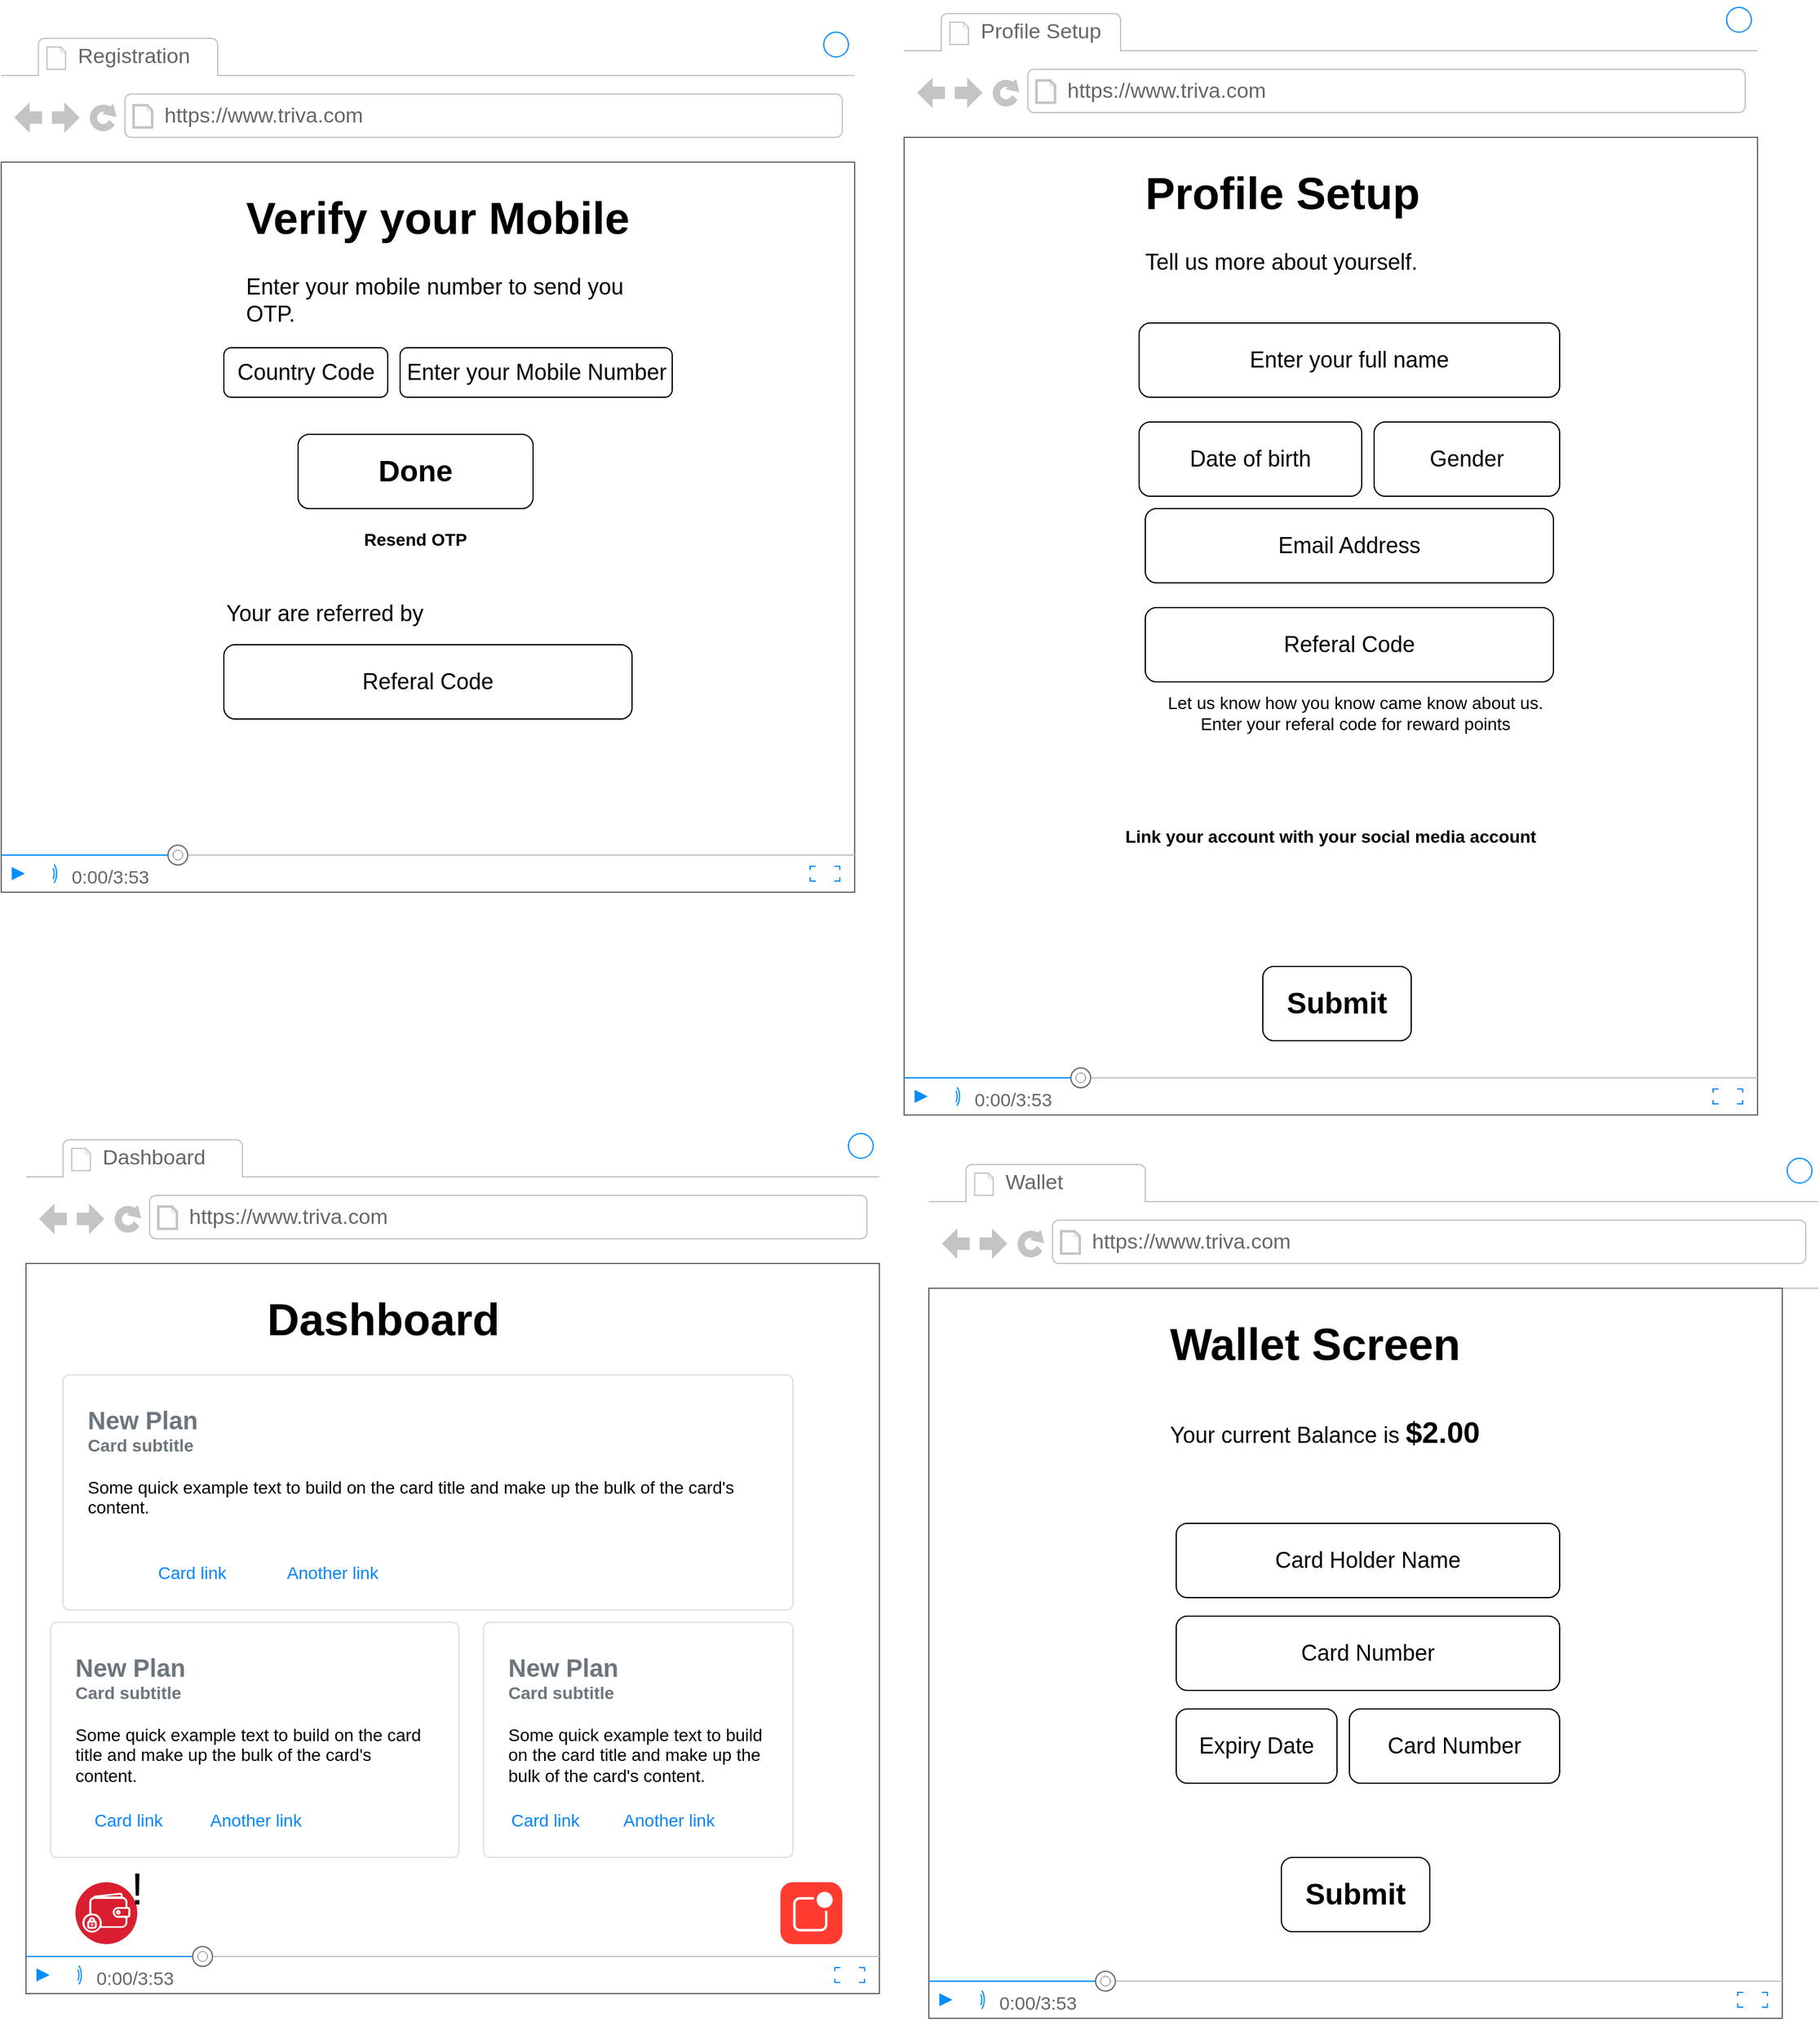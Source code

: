 <mxfile version="16.4.7" type="github">
  <diagram id="piDafpqhtRUU5qUU-vj8" name="Page-1">
    <mxGraphModel dx="1633" dy="1859" grid="1" gridSize="10" guides="1" tooltips="1" connect="1" arrows="1" fold="1" page="1" pageScale="1" pageWidth="827" pageHeight="1169" math="0" shadow="0">
      <root>
        <mxCell id="0" />
        <mxCell id="1" parent="0" />
        <mxCell id="8962rQQDY3VNNf6We3Pp-1" value="" style="strokeWidth=1;shadow=0;dashed=0;align=center;html=1;shape=mxgraph.mockup.containers.browserWindow;rSize=0;strokeColor2=#008cff;strokeColor3=#c4c4c4;mainText=,;recursiveResize=0;strokeColor=#FFFFFF;fontColor=#FFFFFF;" parent="1" vertex="1">
          <mxGeometry x="30" y="-290" width="690" height="700" as="geometry" />
        </mxCell>
        <mxCell id="8962rQQDY3VNNf6We3Pp-2" value="Registration" style="strokeWidth=1;shadow=0;dashed=0;align=center;html=1;shape=mxgraph.mockup.containers.anchor;fontSize=17;fontColor=#666666;align=left;" parent="8962rQQDY3VNNf6We3Pp-1" vertex="1">
          <mxGeometry x="60" y="12" width="110" height="26" as="geometry" />
        </mxCell>
        <mxCell id="8962rQQDY3VNNf6We3Pp-3" value="https://www.triva.com" style="strokeWidth=1;shadow=0;dashed=0;align=center;html=1;shape=mxgraph.mockup.containers.anchor;rSize=0;fontSize=17;fontColor=#666666;align=left;" parent="8962rQQDY3VNNf6We3Pp-1" vertex="1">
          <mxGeometry x="130" y="60" width="250" height="26" as="geometry" />
        </mxCell>
        <mxCell id="8962rQQDY3VNNf6We3Pp-4" value="" style="verticalLabelPosition=bottom;shadow=0;dashed=0;align=center;html=1;verticalAlign=top;strokeWidth=1;shape=mxgraph.mockup.containers.videoPlayer;strokeColor=#666666;strokeColor2=#008cff;strokeColor3=#c4c4c4;textColor=#666666;fillColor2=#008cff;barHeight=30;barPos=20;" parent="8962rQQDY3VNNf6We3Pp-1" vertex="1">
          <mxGeometry y="110" width="690" height="590" as="geometry" />
        </mxCell>
        <mxCell id="rX01KyGm1Qf1U-KcWeF4-1" value="&lt;font style=&quot;font-size: 18px&quot;&gt;Enter your Mobile Number&lt;/font&gt;" style="rounded=1;whiteSpace=wrap;html=1;" parent="8962rQQDY3VNNf6We3Pp-1" vertex="1">
          <mxGeometry x="322.5" y="260" width="220" height="40" as="geometry" />
        </mxCell>
        <mxCell id="rX01KyGm1Qf1U-KcWeF4-3" value="&lt;h1&gt;Verify your Mobile&lt;/h1&gt;&lt;p&gt;Enter your mobile number to send you OTP.&lt;/p&gt;" style="text;html=1;strokeColor=none;fillColor=none;spacing=5;spacingTop=-20;whiteSpace=wrap;overflow=hidden;rounded=0;fontSize=18;" parent="8962rQQDY3VNNf6We3Pp-1" vertex="1">
          <mxGeometry x="192.5" y="120" width="350" height="130" as="geometry" />
        </mxCell>
        <mxCell id="rX01KyGm1Qf1U-KcWeF4-4" value="&lt;span style=&quot;font-size: 24px&quot;&gt;&lt;b&gt;Done&lt;/b&gt;&lt;/span&gt;" style="rounded=1;whiteSpace=wrap;html=1;fontSize=18;" parent="8962rQQDY3VNNf6We3Pp-1" vertex="1">
          <mxGeometry x="240" y="330" width="190" height="60" as="geometry" />
        </mxCell>
        <mxCell id="6Xm53kU04oqy3b9dKunh-1" value="&lt;font style=&quot;font-size: 18px&quot;&gt;Country Code&lt;/font&gt;" style="rounded=1;whiteSpace=wrap;html=1;" vertex="1" parent="8962rQQDY3VNNf6We3Pp-1">
          <mxGeometry x="180" y="260" width="132.5" height="40" as="geometry" />
        </mxCell>
        <mxCell id="6Xm53kU04oqy3b9dKunh-2" value="&lt;b&gt;&lt;font style=&quot;font-size: 14px&quot;&gt;Resend OTP&lt;/font&gt;&lt;/b&gt;" style="text;html=1;strokeColor=none;fillColor=none;align=center;verticalAlign=middle;whiteSpace=wrap;rounded=0;" vertex="1" parent="8962rQQDY3VNNf6We3Pp-1">
          <mxGeometry x="266.25" y="400" width="137.5" height="30" as="geometry" />
        </mxCell>
        <mxCell id="6Xm53kU04oqy3b9dKunh-5" value="&lt;span style=&quot;font-size: 18px&quot;&gt;Referal Code&lt;/span&gt;" style="rounded=1;whiteSpace=wrap;html=1;" vertex="1" parent="8962rQQDY3VNNf6We3Pp-1">
          <mxGeometry x="180" y="500" width="330" height="60" as="geometry" />
        </mxCell>
        <mxCell id="6Xm53kU04oqy3b9dKunh-6" value="&lt;font style=&quot;font-size: 18px&quot;&gt;Your are referred by&lt;/font&gt;" style="text;html=1;strokeColor=none;fillColor=none;align=left;verticalAlign=middle;whiteSpace=wrap;rounded=0;fontSize=14;" vertex="1" parent="8962rQQDY3VNNf6We3Pp-1">
          <mxGeometry x="180" y="450" width="340" height="50" as="geometry" />
        </mxCell>
        <mxCell id="rX01KyGm1Qf1U-KcWeF4-5" value="" style="strokeWidth=1;shadow=0;dashed=0;align=center;html=1;shape=mxgraph.mockup.containers.browserWindow;rSize=0;strokeColor2=#008cff;strokeColor3=#c4c4c4;mainText=,;recursiveResize=0;strokeColor=#FFFFFF;fontColor=#FFFFFF;" parent="1" vertex="1">
          <mxGeometry x="760" y="-310" width="690" height="900" as="geometry" />
        </mxCell>
        <mxCell id="rX01KyGm1Qf1U-KcWeF4-6" value="Profile Setup" style="strokeWidth=1;shadow=0;dashed=0;align=center;html=1;shape=mxgraph.mockup.containers.anchor;fontSize=17;fontColor=#666666;align=left;" parent="rX01KyGm1Qf1U-KcWeF4-5" vertex="1">
          <mxGeometry x="60" y="12" width="110" height="26" as="geometry" />
        </mxCell>
        <mxCell id="rX01KyGm1Qf1U-KcWeF4-7" value="https://www.triva.com" style="strokeWidth=1;shadow=0;dashed=0;align=center;html=1;shape=mxgraph.mockup.containers.anchor;rSize=0;fontSize=17;fontColor=#666666;align=left;" parent="rX01KyGm1Qf1U-KcWeF4-5" vertex="1">
          <mxGeometry x="130" y="60" width="250" height="26" as="geometry" />
        </mxCell>
        <mxCell id="rX01KyGm1Qf1U-KcWeF4-8" value="" style="verticalLabelPosition=bottom;shadow=0;dashed=0;align=center;html=1;verticalAlign=top;strokeWidth=1;shape=mxgraph.mockup.containers.videoPlayer;strokeColor=#666666;strokeColor2=#008cff;strokeColor3=#c4c4c4;textColor=#666666;fillColor2=#008cff;barHeight=30;barPos=20;" parent="rX01KyGm1Qf1U-KcWeF4-5" vertex="1">
          <mxGeometry y="110" width="690" height="790" as="geometry" />
        </mxCell>
        <mxCell id="rX01KyGm1Qf1U-KcWeF4-12" value="&lt;span style=&quot;font-size: 18px&quot;&gt;Date of birth&lt;/span&gt;" style="rounded=1;whiteSpace=wrap;html=1;" parent="rX01KyGm1Qf1U-KcWeF4-5" vertex="1">
          <mxGeometry x="190" y="340" width="180" height="60" as="geometry" />
        </mxCell>
        <mxCell id="rX01KyGm1Qf1U-KcWeF4-13" value="&lt;font style=&quot;font-size: 18px&quot;&gt;Enter your full name&lt;/font&gt;" style="rounded=1;whiteSpace=wrap;html=1;" parent="rX01KyGm1Qf1U-KcWeF4-5" vertex="1">
          <mxGeometry x="190" y="260" width="340" height="60" as="geometry" />
        </mxCell>
        <mxCell id="rX01KyGm1Qf1U-KcWeF4-14" value="&lt;h1&gt;Profile Setup&lt;/h1&gt;&lt;p&gt;Tell us more about yourself.&lt;/p&gt;" style="text;html=1;strokeColor=none;fillColor=none;spacing=5;spacingTop=-20;whiteSpace=wrap;overflow=hidden;rounded=0;fontSize=18;" parent="rX01KyGm1Qf1U-KcWeF4-5" vertex="1">
          <mxGeometry x="190" y="120" width="350" height="120" as="geometry" />
        </mxCell>
        <mxCell id="rX01KyGm1Qf1U-KcWeF4-15" value="&lt;font style=&quot;font-size: 24px&quot;&gt;&lt;b&gt;Submit&lt;/b&gt;&lt;/font&gt;" style="rounded=1;whiteSpace=wrap;html=1;fontSize=18;" parent="rX01KyGm1Qf1U-KcWeF4-5" vertex="1">
          <mxGeometry x="290" y="780" width="120" height="60" as="geometry" />
        </mxCell>
        <mxCell id="rX01KyGm1Qf1U-KcWeF4-16" value="&lt;span style=&quot;font-size: 18px&quot;&gt;Gender&lt;/span&gt;" style="rounded=1;whiteSpace=wrap;html=1;" parent="rX01KyGm1Qf1U-KcWeF4-5" vertex="1">
          <mxGeometry x="380" y="340" width="150" height="60" as="geometry" />
        </mxCell>
        <mxCell id="rX01KyGm1Qf1U-KcWeF4-18" value="&lt;span style=&quot;font-size: 18px&quot;&gt;Referal Code&lt;/span&gt;" style="rounded=1;whiteSpace=wrap;html=1;" parent="rX01KyGm1Qf1U-KcWeF4-5" vertex="1">
          <mxGeometry x="195" y="490" width="330" height="60" as="geometry" />
        </mxCell>
        <mxCell id="6Xm53kU04oqy3b9dKunh-3" value="Let us know how you know came know about us.&lt;br&gt;Enter your referal code for reward points" style="text;html=1;strokeColor=none;fillColor=none;align=center;verticalAlign=middle;whiteSpace=wrap;rounded=0;fontSize=14;" vertex="1" parent="rX01KyGm1Qf1U-KcWeF4-5">
          <mxGeometry x="195" y="550" width="340" height="50" as="geometry" />
        </mxCell>
        <mxCell id="8962rQQDY3VNNf6We3Pp-36" value="" style="shape=image;html=1;verticalAlign=top;verticalLabelPosition=bottom;labelBackgroundColor=#ffffff;imageAspect=0;aspect=fixed;image=https://cdn3.iconfinder.com/data/icons/peelicons-vol-1/50/LinkedIn-128.png;fillColor=#008CFF;fontSize=13;fontColor=#0066CC;" parent="rX01KyGm1Qf1U-KcWeF4-5" vertex="1">
          <mxGeometry x="190" y="700" width="70" height="70" as="geometry" />
        </mxCell>
        <mxCell id="8962rQQDY3VNNf6We3Pp-37" value="" style="shape=image;html=1;verticalAlign=top;verticalLabelPosition=bottom;labelBackgroundColor=#ffffff;imageAspect=0;aspect=fixed;image=https://cdn3.iconfinder.com/data/icons/peelicons-vol-1/50/Facebook-128.png;fillColor=#008CFF;fontSize=13;fontColor=#0066CC;" parent="rX01KyGm1Qf1U-KcWeF4-5" vertex="1">
          <mxGeometry x="310" y="700" width="70" height="70" as="geometry" />
        </mxCell>
        <mxCell id="8962rQQDY3VNNf6We3Pp-38" value="" style="shape=image;html=1;verticalAlign=top;verticalLabelPosition=bottom;labelBackgroundColor=#ffffff;imageAspect=0;aspect=fixed;image=https://cdn3.iconfinder.com/data/icons/peelicons-vol-1/50/Twitter-128.png;fillColor=#008CFF;fontSize=13;fontColor=#0066CC;" parent="rX01KyGm1Qf1U-KcWeF4-5" vertex="1">
          <mxGeometry x="446" y="700" width="70" height="70" as="geometry" />
        </mxCell>
        <mxCell id="6Xm53kU04oqy3b9dKunh-4" value="&lt;font style=&quot;font-size: 14px&quot;&gt;&lt;b&gt;Link your account with your social media account&lt;/b&gt;&lt;/font&gt;" style="text;html=1;strokeColor=none;fillColor=none;align=center;verticalAlign=middle;whiteSpace=wrap;rounded=0;fontSize=14;" vertex="1" parent="rX01KyGm1Qf1U-KcWeF4-5">
          <mxGeometry x="170" y="660" width="350" height="30" as="geometry" />
        </mxCell>
        <mxCell id="6Xm53kU04oqy3b9dKunh-7" value="&lt;span style=&quot;font-size: 18px&quot;&gt;Email Address&lt;/span&gt;" style="rounded=1;whiteSpace=wrap;html=1;" vertex="1" parent="rX01KyGm1Qf1U-KcWeF4-5">
          <mxGeometry x="195" y="410" width="330" height="60" as="geometry" />
        </mxCell>
        <mxCell id="6Xm53kU04oqy3b9dKunh-8" value="" style="shape=image;html=1;verticalAlign=top;verticalLabelPosition=bottom;labelBackgroundColor=#ffffff;imageAspect=0;aspect=fixed;image=https://cdn4.iconfinder.com/data/icons/essential-app-2/16/camera-digital-snap-photo-128.png;fontSize=18;" vertex="1" parent="rX01KyGm1Qf1U-KcWeF4-5">
          <mxGeometry x="71" y="252" width="88" height="88" as="geometry" />
        </mxCell>
        <mxCell id="rX01KyGm1Qf1U-KcWeF4-32" value="" style="strokeWidth=1;shadow=0;dashed=0;align=center;html=1;shape=mxgraph.mockup.containers.browserWindow;rSize=0;strokeColor2=#008cff;strokeColor3=#c4c4c4;mainText=,;recursiveResize=0;strokeColor=#FFFFFF;fontColor=#FFFFFF;" parent="1" vertex="1">
          <mxGeometry x="50" y="600" width="690" height="700" as="geometry" />
        </mxCell>
        <mxCell id="rX01KyGm1Qf1U-KcWeF4-33" value="Dashboard" style="strokeWidth=1;shadow=0;dashed=0;align=center;html=1;shape=mxgraph.mockup.containers.anchor;fontSize=17;fontColor=#666666;align=left;" parent="rX01KyGm1Qf1U-KcWeF4-32" vertex="1">
          <mxGeometry x="60" y="12" width="110" height="26" as="geometry" />
        </mxCell>
        <mxCell id="rX01KyGm1Qf1U-KcWeF4-34" value="https://www.triva.com" style="strokeWidth=1;shadow=0;dashed=0;align=center;html=1;shape=mxgraph.mockup.containers.anchor;rSize=0;fontSize=17;fontColor=#666666;align=left;" parent="rX01KyGm1Qf1U-KcWeF4-32" vertex="1">
          <mxGeometry x="130" y="60" width="250" height="26" as="geometry" />
        </mxCell>
        <mxCell id="rX01KyGm1Qf1U-KcWeF4-35" value="" style="verticalLabelPosition=bottom;shadow=0;dashed=0;align=center;html=1;verticalAlign=top;strokeWidth=1;shape=mxgraph.mockup.containers.videoPlayer;strokeColor=#666666;strokeColor2=#008cff;strokeColor3=#c4c4c4;textColor=#666666;fillColor2=#008cff;barHeight=30;barPos=20;" parent="rX01KyGm1Qf1U-KcWeF4-32" vertex="1">
          <mxGeometry y="110" width="690" height="590" as="geometry" />
        </mxCell>
        <mxCell id="rX01KyGm1Qf1U-KcWeF4-41" value="&lt;h1&gt;Dashboard&lt;/h1&gt;&lt;p&gt;&lt;br&gt;&lt;/p&gt;" style="text;html=1;strokeColor=none;fillColor=none;spacing=5;spacingTop=-20;whiteSpace=wrap;overflow=hidden;rounded=0;fontSize=18;" parent="rX01KyGm1Qf1U-KcWeF4-32" vertex="1">
          <mxGeometry x="190" y="120" width="350" height="70" as="geometry" />
        </mxCell>
        <mxCell id="6Xm53kU04oqy3b9dKunh-9" value="" style="shape=image;html=1;verticalAlign=top;verticalLabelPosition=bottom;labelBackgroundColor=#ffffff;imageAspect=0;aspect=fixed;image=https://cdn2.iconfinder.com/data/icons/black-friday-shopping-3/252/Asset_1140-128.png;fontSize=18;" vertex="1" parent="rX01KyGm1Qf1U-KcWeF4-32">
          <mxGeometry x="300" y="610" width="50" height="50" as="geometry" />
        </mxCell>
        <mxCell id="6Xm53kU04oqy3b9dKunh-10" value="" style="html=1;strokeWidth=1;shadow=0;dashed=0;shape=mxgraph.ios7.misc.notification;fillColor=#FF3B2F;strokeColor=none;buttonText=;strokeColor2=#222222;fontColor=#222222;fontSize=8;verticalLabelPosition=bottom;verticalAlign=top;align=center;sketch=0;" vertex="1" parent="rX01KyGm1Qf1U-KcWeF4-32">
          <mxGeometry x="610" y="610" width="50" height="50" as="geometry" />
        </mxCell>
        <mxCell id="6Xm53kU04oqy3b9dKunh-11" value="" style="aspect=fixed;perimeter=ellipsePerimeter;html=1;align=center;shadow=0;dashed=0;fontColor=#4277BB;labelBackgroundColor=#ffffff;fontSize=12;spacingTop=3;image;image=img/lib/ibm/blockchain/wallet.svg;" vertex="1" parent="rX01KyGm1Qf1U-KcWeF4-32">
          <mxGeometry x="40" y="610" width="50" height="50" as="geometry" />
        </mxCell>
        <mxCell id="6Xm53kU04oqy3b9dKunh-12" value="&lt;font color=&quot;#6c767d&quot;&gt;&lt;b&gt;&lt;font&gt;&lt;span style=&quot;font-size: 20px&quot;&gt;New Plan&lt;/span&gt;&lt;br style=&quot;font-size: 10px&quot;&gt;Card subtitle&lt;br&gt;&lt;/font&gt;&lt;/b&gt;&lt;/font&gt;&lt;br style=&quot;font-size: 14px&quot;&gt;Some quick example text to build on the card title and make up the bulk of the card&#39;s content." style="html=1;shadow=0;dashed=0;shape=mxgraph.bootstrap.rrect;rSize=5;strokeColor=#DFDFDF;html=1;whiteSpace=wrap;fillColor=#ffffff;fontColor=#000000;verticalAlign=top;align=left;spacing=20;fontSize=14;" vertex="1" parent="rX01KyGm1Qf1U-KcWeF4-32">
          <mxGeometry x="30" y="200" width="590" height="190" as="geometry" />
        </mxCell>
        <mxCell id="6Xm53kU04oqy3b9dKunh-13" value="Card link" style="html=1;shadow=0;dashed=0;shape=mxgraph.bootstrap.rrect;rSize=5;perimeter=none;whiteSpace=wrap;fillColor=none;strokeColor=none;fontColor=#0085FC;resizeWidth=1;fontSize=14;align=center;" vertex="1" parent="6Xm53kU04oqy3b9dKunh-12">
          <mxGeometry y="1" width="188.8" height="40" relative="1" as="geometry">
            <mxPoint x="10" y="-50" as="offset" />
          </mxGeometry>
        </mxCell>
        <mxCell id="6Xm53kU04oqy3b9dKunh-14" value="Another link" style="html=1;shadow=0;dashed=0;shape=mxgraph.bootstrap.rrect;rSize=5;perimeter=none;whiteSpace=wrap;fillColor=none;strokeColor=none;fontColor=#0085FC;resizeWidth=1;fontSize=14;align=center;" vertex="1" parent="6Xm53kU04oqy3b9dKunh-12">
          <mxGeometry y="1" width="236" height="40" relative="1" as="geometry">
            <mxPoint x="100" y="-50" as="offset" />
          </mxGeometry>
        </mxCell>
        <mxCell id="6Xm53kU04oqy3b9dKunh-37" value="!" style="text;html=1;strokeColor=none;fillColor=none;align=center;verticalAlign=middle;whiteSpace=wrap;rounded=0;fontSize=36;" vertex="1" parent="rX01KyGm1Qf1U-KcWeF4-32">
          <mxGeometry x="60" y="600" width="60" height="30" as="geometry" />
        </mxCell>
        <mxCell id="6Xm53kU04oqy3b9dKunh-38" value="&lt;font color=&quot;#6c767d&quot;&gt;&lt;b&gt;&lt;font&gt;&lt;span style=&quot;font-size: 20px&quot;&gt;New Plan&lt;/span&gt;&lt;br style=&quot;font-size: 10px&quot;&gt;Card subtitle&lt;br&gt;&lt;/font&gt;&lt;/b&gt;&lt;/font&gt;&lt;br style=&quot;font-size: 14px&quot;&gt;Some quick example text to build on the card title and make up the bulk of the card&#39;s content." style="html=1;shadow=0;dashed=0;shape=mxgraph.bootstrap.rrect;rSize=5;strokeColor=#DFDFDF;html=1;whiteSpace=wrap;fillColor=#ffffff;fontColor=#000000;verticalAlign=top;align=left;spacing=20;fontSize=14;" vertex="1" parent="rX01KyGm1Qf1U-KcWeF4-32">
          <mxGeometry x="20" y="400" width="330" height="190" as="geometry" />
        </mxCell>
        <mxCell id="6Xm53kU04oqy3b9dKunh-39" value="Card link" style="html=1;shadow=0;dashed=0;shape=mxgraph.bootstrap.rrect;rSize=5;perimeter=none;whiteSpace=wrap;fillColor=none;strokeColor=none;fontColor=#0085FC;resizeWidth=1;fontSize=14;align=center;" vertex="1" parent="6Xm53kU04oqy3b9dKunh-38">
          <mxGeometry y="1" width="105.6" height="40" relative="1" as="geometry">
            <mxPoint x="10" y="-50" as="offset" />
          </mxGeometry>
        </mxCell>
        <mxCell id="6Xm53kU04oqy3b9dKunh-40" value="Another link" style="html=1;shadow=0;dashed=0;shape=mxgraph.bootstrap.rrect;rSize=5;perimeter=none;whiteSpace=wrap;fillColor=none;strokeColor=none;fontColor=#0085FC;resizeWidth=1;fontSize=14;align=center;" vertex="1" parent="6Xm53kU04oqy3b9dKunh-38">
          <mxGeometry y="1" width="132" height="40" relative="1" as="geometry">
            <mxPoint x="100" y="-50" as="offset" />
          </mxGeometry>
        </mxCell>
        <mxCell id="6Xm53kU04oqy3b9dKunh-41" value="&lt;font color=&quot;#6c767d&quot;&gt;&lt;b&gt;&lt;font&gt;&lt;span style=&quot;font-size: 20px&quot;&gt;New Plan&lt;/span&gt;&lt;br style=&quot;font-size: 10px&quot;&gt;Card subtitle&lt;br&gt;&lt;/font&gt;&lt;/b&gt;&lt;/font&gt;&lt;br style=&quot;font-size: 14px&quot;&gt;Some quick example text to build on the card title and make up the bulk of the card&#39;s content." style="html=1;shadow=0;dashed=0;shape=mxgraph.bootstrap.rrect;rSize=5;strokeColor=#DFDFDF;html=1;whiteSpace=wrap;fillColor=#ffffff;fontColor=#000000;verticalAlign=top;align=left;spacing=20;fontSize=14;" vertex="1" parent="rX01KyGm1Qf1U-KcWeF4-32">
          <mxGeometry x="370" y="400" width="250" height="190" as="geometry" />
        </mxCell>
        <mxCell id="6Xm53kU04oqy3b9dKunh-42" value="Card link" style="html=1;shadow=0;dashed=0;shape=mxgraph.bootstrap.rrect;rSize=5;perimeter=none;whiteSpace=wrap;fillColor=none;strokeColor=none;fontColor=#0085FC;resizeWidth=1;fontSize=14;align=center;" vertex="1" parent="6Xm53kU04oqy3b9dKunh-41">
          <mxGeometry y="1" width="80" height="40" relative="1" as="geometry">
            <mxPoint x="10" y="-50" as="offset" />
          </mxGeometry>
        </mxCell>
        <mxCell id="6Xm53kU04oqy3b9dKunh-43" value="Another link" style="html=1;shadow=0;dashed=0;shape=mxgraph.bootstrap.rrect;rSize=5;perimeter=none;whiteSpace=wrap;fillColor=none;strokeColor=none;fontColor=#0085FC;resizeWidth=1;fontSize=14;align=center;" vertex="1" parent="6Xm53kU04oqy3b9dKunh-41">
          <mxGeometry y="1" width="100" height="40" relative="1" as="geometry">
            <mxPoint x="100" y="-50" as="offset" />
          </mxGeometry>
        </mxCell>
        <mxCell id="rX01KyGm1Qf1U-KcWeF4-19" value="" style="strokeWidth=1;shadow=0;dashed=0;align=center;html=1;shape=mxgraph.mockup.containers.browserWindow;rSize=0;strokeColor2=#008cff;strokeColor3=#c4c4c4;mainText=,;recursiveResize=0;strokeColor=#FFFFFF;fontColor=#FFFFFF;" parent="1" vertex="1">
          <mxGeometry x="780" y="620" width="719" height="716" as="geometry" />
        </mxCell>
        <mxCell id="rX01KyGm1Qf1U-KcWeF4-20" value="Wallet" style="strokeWidth=1;shadow=0;dashed=0;align=center;html=1;shape=mxgraph.mockup.containers.anchor;fontSize=17;fontColor=#666666;align=left;" parent="rX01KyGm1Qf1U-KcWeF4-19" vertex="1">
          <mxGeometry x="60" y="12" width="110" height="26" as="geometry" />
        </mxCell>
        <mxCell id="rX01KyGm1Qf1U-KcWeF4-21" value="https://www.triva.com" style="strokeWidth=1;shadow=0;dashed=0;align=center;html=1;shape=mxgraph.mockup.containers.anchor;rSize=0;fontSize=17;fontColor=#666666;align=left;" parent="rX01KyGm1Qf1U-KcWeF4-19" vertex="1">
          <mxGeometry x="130" y="60" width="250" height="26" as="geometry" />
        </mxCell>
        <mxCell id="rX01KyGm1Qf1U-KcWeF4-22" value="" style="verticalLabelPosition=bottom;shadow=0;dashed=0;align=center;html=1;verticalAlign=top;strokeWidth=1;shape=mxgraph.mockup.containers.videoPlayer;strokeColor=#666666;strokeColor2=#008cff;strokeColor3=#c4c4c4;textColor=#666666;fillColor2=#008cff;barHeight=30;barPos=20;" parent="rX01KyGm1Qf1U-KcWeF4-19" vertex="1">
          <mxGeometry y="110" width="690" height="590" as="geometry" />
        </mxCell>
        <mxCell id="rX01KyGm1Qf1U-KcWeF4-28" value="&lt;h1&gt;&lt;span&gt;&lt;font style=&quot;font-size: 36px&quot;&gt;Wallet Screen&lt;/font&gt;&lt;/span&gt;&lt;/h1&gt;&lt;h1&gt;&lt;span style=&quot;font-size: 18px ; font-weight: 400&quot;&gt;Your current Balance is &lt;/span&gt;&lt;font style=&quot;font-size: 24px&quot;&gt;$2.00&lt;/font&gt;&lt;/h1&gt;" style="text;html=1;strokeColor=none;fillColor=none;spacing=5;spacingTop=-20;whiteSpace=wrap;overflow=hidden;rounded=0;fontSize=18;" parent="rX01KyGm1Qf1U-KcWeF4-19" vertex="1">
          <mxGeometry x="190" y="120" width="380" height="140" as="geometry" />
        </mxCell>
        <mxCell id="6Xm53kU04oqy3b9dKunh-15" value="&lt;span style=&quot;font-size: 18px&quot;&gt;Card Holder Name&lt;/span&gt;" style="rounded=1;whiteSpace=wrap;html=1;" vertex="1" parent="rX01KyGm1Qf1U-KcWeF4-19">
          <mxGeometry x="200" y="300" width="310" height="60" as="geometry" />
        </mxCell>
        <mxCell id="6Xm53kU04oqy3b9dKunh-16" value="&lt;span style=&quot;font-size: 18px&quot;&gt;Card Number&lt;/span&gt;" style="rounded=1;whiteSpace=wrap;html=1;" vertex="1" parent="rX01KyGm1Qf1U-KcWeF4-19">
          <mxGeometry x="200" y="375" width="310" height="60" as="geometry" />
        </mxCell>
        <mxCell id="6Xm53kU04oqy3b9dKunh-17" value="&lt;span style=&quot;font-size: 18px&quot;&gt;Expiry Date&lt;/span&gt;" style="rounded=1;whiteSpace=wrap;html=1;" vertex="1" parent="rX01KyGm1Qf1U-KcWeF4-19">
          <mxGeometry x="200" y="450" width="130" height="60" as="geometry" />
        </mxCell>
        <mxCell id="6Xm53kU04oqy3b9dKunh-18" value="&lt;span style=&quot;font-size: 18px&quot;&gt;Card Number&lt;/span&gt;" style="rounded=1;whiteSpace=wrap;html=1;" vertex="1" parent="rX01KyGm1Qf1U-KcWeF4-19">
          <mxGeometry x="340" y="450" width="170" height="60" as="geometry" />
        </mxCell>
        <mxCell id="6Xm53kU04oqy3b9dKunh-36" value="&lt;font style=&quot;font-size: 24px&quot;&gt;&lt;b&gt;Submit&lt;/b&gt;&lt;/font&gt;" style="rounded=1;whiteSpace=wrap;html=1;fontSize=18;" vertex="1" parent="rX01KyGm1Qf1U-KcWeF4-19">
          <mxGeometry x="285" y="570" width="120" height="60" as="geometry" />
        </mxCell>
      </root>
    </mxGraphModel>
  </diagram>
</mxfile>
